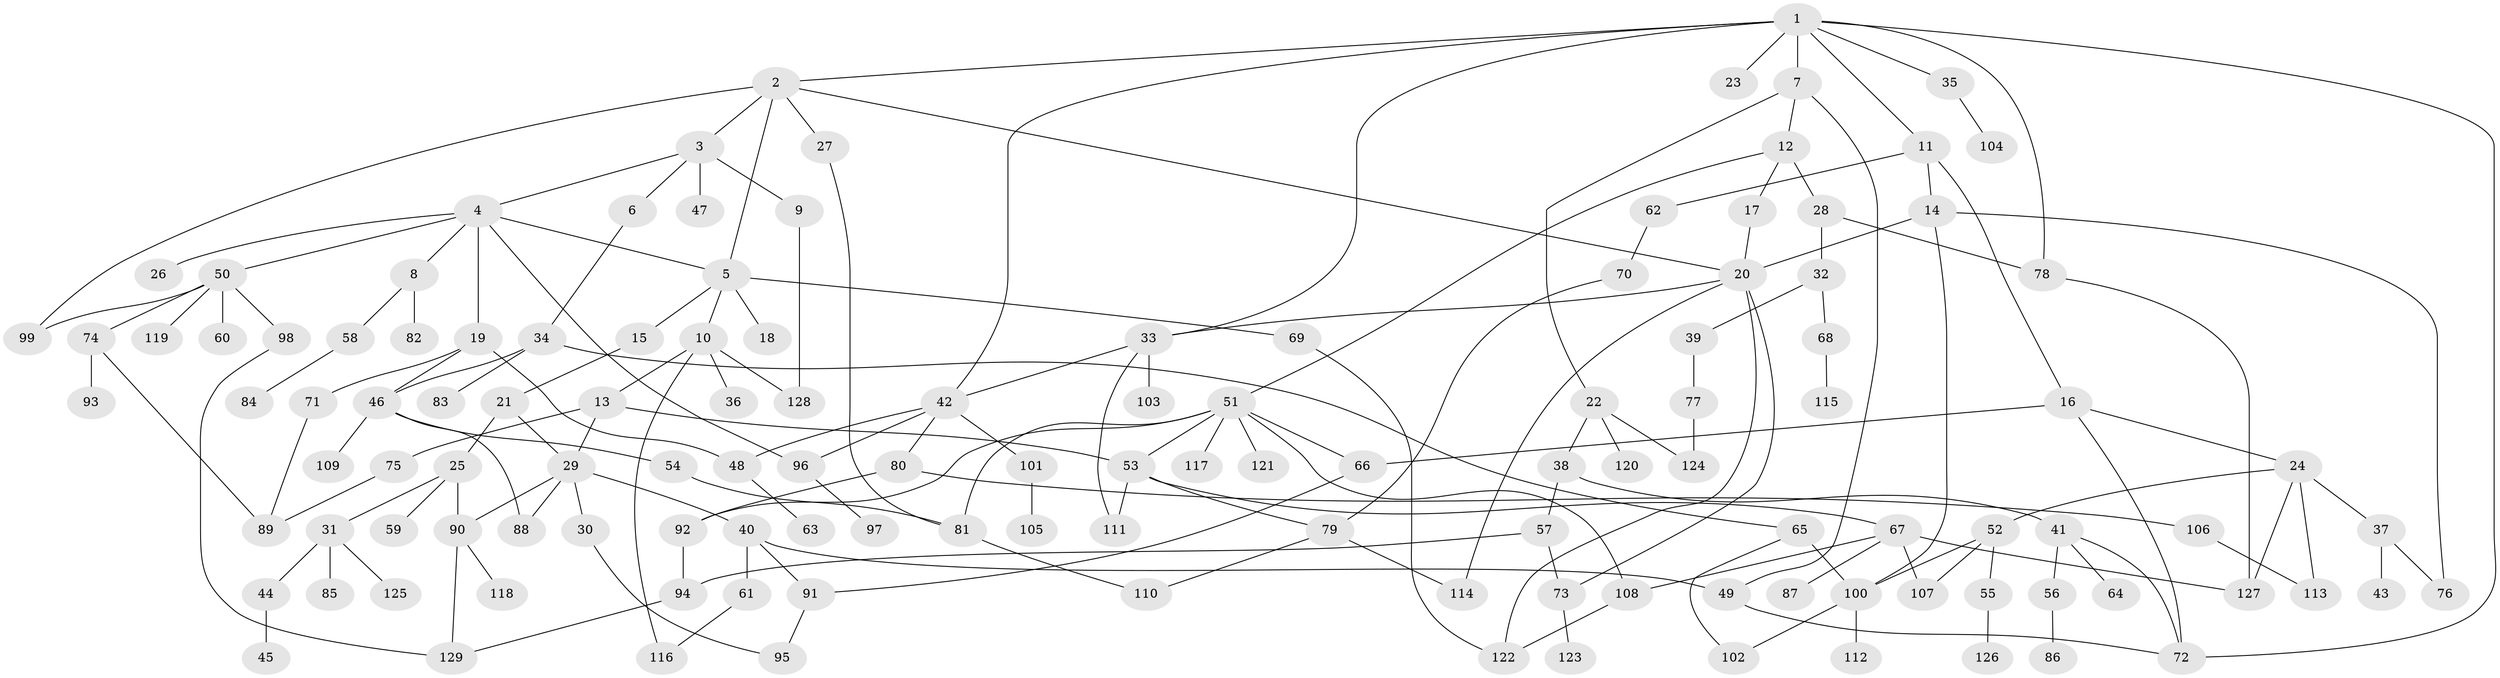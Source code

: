 // coarse degree distribution, {10: 0.022222222222222223, 5: 0.05555555555555555, 6: 0.07777777777777778, 2: 0.25555555555555554, 3: 0.15555555555555556, 4: 0.13333333333333333, 7: 0.03333333333333333, 1: 0.26666666666666666}
// Generated by graph-tools (version 1.1) at 2025/51/02/27/25 19:51:36]
// undirected, 129 vertices, 176 edges
graph export_dot {
graph [start="1"]
  node [color=gray90,style=filled];
  1;
  2;
  3;
  4;
  5;
  6;
  7;
  8;
  9;
  10;
  11;
  12;
  13;
  14;
  15;
  16;
  17;
  18;
  19;
  20;
  21;
  22;
  23;
  24;
  25;
  26;
  27;
  28;
  29;
  30;
  31;
  32;
  33;
  34;
  35;
  36;
  37;
  38;
  39;
  40;
  41;
  42;
  43;
  44;
  45;
  46;
  47;
  48;
  49;
  50;
  51;
  52;
  53;
  54;
  55;
  56;
  57;
  58;
  59;
  60;
  61;
  62;
  63;
  64;
  65;
  66;
  67;
  68;
  69;
  70;
  71;
  72;
  73;
  74;
  75;
  76;
  77;
  78;
  79;
  80;
  81;
  82;
  83;
  84;
  85;
  86;
  87;
  88;
  89;
  90;
  91;
  92;
  93;
  94;
  95;
  96;
  97;
  98;
  99;
  100;
  101;
  102;
  103;
  104;
  105;
  106;
  107;
  108;
  109;
  110;
  111;
  112;
  113;
  114;
  115;
  116;
  117;
  118;
  119;
  120;
  121;
  122;
  123;
  124;
  125;
  126;
  127;
  128;
  129;
  1 -- 2;
  1 -- 7;
  1 -- 11;
  1 -- 23;
  1 -- 35;
  1 -- 42;
  1 -- 78;
  1 -- 33;
  1 -- 72;
  2 -- 3;
  2 -- 5;
  2 -- 27;
  2 -- 99;
  2 -- 20;
  3 -- 4;
  3 -- 6;
  3 -- 9;
  3 -- 47;
  4 -- 8;
  4 -- 19;
  4 -- 26;
  4 -- 50;
  4 -- 96;
  4 -- 5;
  5 -- 10;
  5 -- 15;
  5 -- 18;
  5 -- 69;
  6 -- 34;
  7 -- 12;
  7 -- 22;
  7 -- 49;
  8 -- 58;
  8 -- 82;
  9 -- 128;
  10 -- 13;
  10 -- 36;
  10 -- 128;
  10 -- 116;
  11 -- 14;
  11 -- 16;
  11 -- 62;
  12 -- 17;
  12 -- 28;
  12 -- 51;
  13 -- 53;
  13 -- 75;
  13 -- 29;
  14 -- 76;
  14 -- 20;
  14 -- 100;
  15 -- 21;
  16 -- 24;
  16 -- 66;
  16 -- 72;
  17 -- 20;
  19 -- 71;
  19 -- 48;
  19 -- 46;
  20 -- 33;
  20 -- 73;
  20 -- 114;
  20 -- 122;
  21 -- 25;
  21 -- 29;
  22 -- 38;
  22 -- 120;
  22 -- 124;
  24 -- 37;
  24 -- 52;
  24 -- 127;
  24 -- 113;
  25 -- 31;
  25 -- 59;
  25 -- 90;
  27 -- 81;
  28 -- 32;
  28 -- 78;
  29 -- 30;
  29 -- 40;
  29 -- 88;
  29 -- 90;
  30 -- 95;
  31 -- 44;
  31 -- 85;
  31 -- 125;
  32 -- 39;
  32 -- 68;
  33 -- 103;
  33 -- 111;
  33 -- 42;
  34 -- 46;
  34 -- 65;
  34 -- 83;
  35 -- 104;
  37 -- 43;
  37 -- 76;
  38 -- 41;
  38 -- 57;
  39 -- 77;
  40 -- 61;
  40 -- 49;
  40 -- 91;
  41 -- 56;
  41 -- 64;
  41 -- 72;
  42 -- 48;
  42 -- 80;
  42 -- 101;
  42 -- 96;
  44 -- 45;
  46 -- 54;
  46 -- 109;
  46 -- 88;
  48 -- 63;
  49 -- 72;
  50 -- 60;
  50 -- 74;
  50 -- 98;
  50 -- 119;
  50 -- 99;
  51 -- 92;
  51 -- 117;
  51 -- 121;
  51 -- 53;
  51 -- 108;
  51 -- 66;
  51 -- 81;
  52 -- 55;
  52 -- 100;
  52 -- 107;
  53 -- 67;
  53 -- 79;
  53 -- 111;
  54 -- 81;
  55 -- 126;
  56 -- 86;
  57 -- 94;
  57 -- 73;
  58 -- 84;
  61 -- 116;
  62 -- 70;
  65 -- 102;
  65 -- 100;
  66 -- 91;
  67 -- 87;
  67 -- 107;
  67 -- 108;
  67 -- 127;
  68 -- 115;
  69 -- 122;
  70 -- 79;
  71 -- 89;
  73 -- 123;
  74 -- 93;
  74 -- 89;
  75 -- 89;
  77 -- 124;
  78 -- 127;
  79 -- 110;
  79 -- 114;
  80 -- 106;
  80 -- 92;
  81 -- 110;
  90 -- 118;
  90 -- 129;
  91 -- 95;
  92 -- 94;
  94 -- 129;
  96 -- 97;
  98 -- 129;
  100 -- 102;
  100 -- 112;
  101 -- 105;
  106 -- 113;
  108 -- 122;
}
